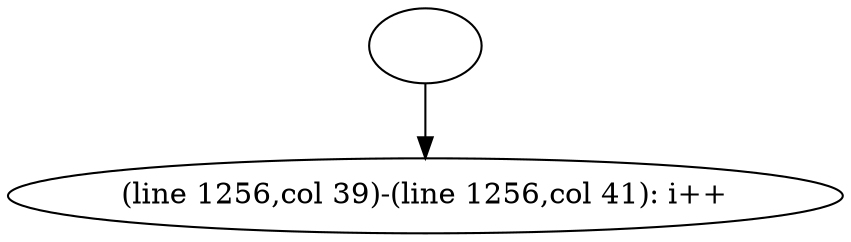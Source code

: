 digraph G {
  1 [ label="" ];
  2 [ label="(line 1256,col 39)-(line 1256,col 41): i++" ];
  1 -> 2;
}
